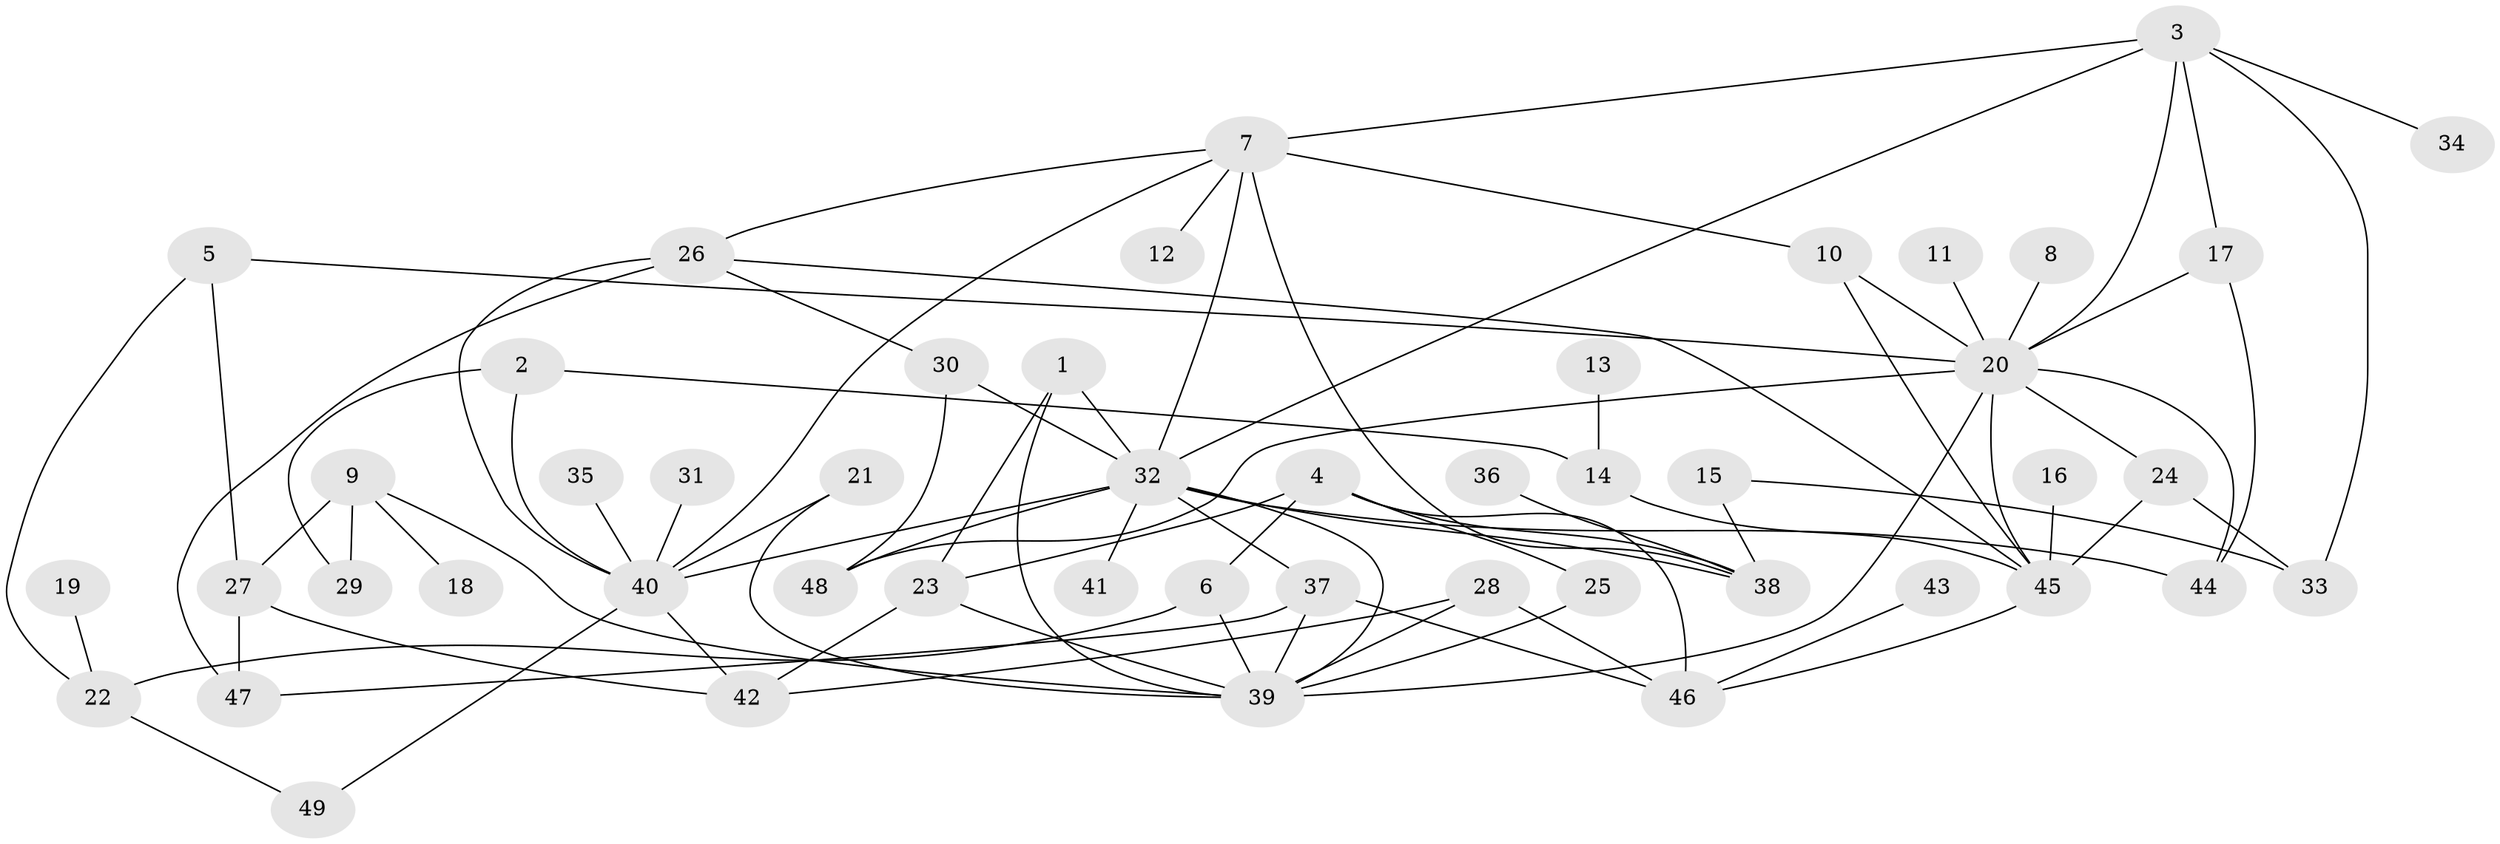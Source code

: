 // original degree distribution, {4: 0.10204081632653061, 3: 0.2653061224489796, 7: 0.030612244897959183, 6: 0.02040816326530612, 11: 0.01020408163265306, 9: 0.01020408163265306, 5: 0.030612244897959183, 2: 0.32653061224489793, 1: 0.20408163265306123}
// Generated by graph-tools (version 1.1) at 2025/25/03/09/25 03:25:25]
// undirected, 49 vertices, 85 edges
graph export_dot {
graph [start="1"]
  node [color=gray90,style=filled];
  1;
  2;
  3;
  4;
  5;
  6;
  7;
  8;
  9;
  10;
  11;
  12;
  13;
  14;
  15;
  16;
  17;
  18;
  19;
  20;
  21;
  22;
  23;
  24;
  25;
  26;
  27;
  28;
  29;
  30;
  31;
  32;
  33;
  34;
  35;
  36;
  37;
  38;
  39;
  40;
  41;
  42;
  43;
  44;
  45;
  46;
  47;
  48;
  49;
  1 -- 23 [weight=1.0];
  1 -- 32 [weight=1.0];
  1 -- 39 [weight=1.0];
  2 -- 14 [weight=1.0];
  2 -- 29 [weight=1.0];
  2 -- 40 [weight=1.0];
  3 -- 7 [weight=1.0];
  3 -- 17 [weight=1.0];
  3 -- 20 [weight=1.0];
  3 -- 32 [weight=1.0];
  3 -- 33 [weight=1.0];
  3 -- 34 [weight=1.0];
  4 -- 6 [weight=1.0];
  4 -- 23 [weight=1.0];
  4 -- 25 [weight=1.0];
  4 -- 38 [weight=1.0];
  4 -- 46 [weight=1.0];
  5 -- 20 [weight=1.0];
  5 -- 22 [weight=1.0];
  5 -- 27 [weight=1.0];
  6 -- 22 [weight=1.0];
  6 -- 39 [weight=1.0];
  7 -- 10 [weight=1.0];
  7 -- 12 [weight=1.0];
  7 -- 26 [weight=1.0];
  7 -- 32 [weight=1.0];
  7 -- 38 [weight=1.0];
  7 -- 40 [weight=1.0];
  8 -- 20 [weight=1.0];
  9 -- 18 [weight=1.0];
  9 -- 27 [weight=1.0];
  9 -- 29 [weight=1.0];
  9 -- 39 [weight=1.0];
  10 -- 20 [weight=1.0];
  10 -- 45 [weight=1.0];
  11 -- 20 [weight=1.0];
  13 -- 14 [weight=1.0];
  14 -- 45 [weight=1.0];
  15 -- 33 [weight=1.0];
  15 -- 38 [weight=1.0];
  16 -- 45 [weight=1.0];
  17 -- 20 [weight=1.0];
  17 -- 44 [weight=1.0];
  19 -- 22 [weight=1.0];
  20 -- 24 [weight=1.0];
  20 -- 39 [weight=1.0];
  20 -- 44 [weight=1.0];
  20 -- 45 [weight=1.0];
  20 -- 48 [weight=1.0];
  21 -- 39 [weight=1.0];
  21 -- 40 [weight=1.0];
  22 -- 49 [weight=1.0];
  23 -- 39 [weight=1.0];
  23 -- 42 [weight=1.0];
  24 -- 33 [weight=1.0];
  24 -- 45 [weight=1.0];
  25 -- 39 [weight=1.0];
  26 -- 30 [weight=1.0];
  26 -- 40 [weight=1.0];
  26 -- 45 [weight=1.0];
  26 -- 47 [weight=1.0];
  27 -- 42 [weight=1.0];
  27 -- 47 [weight=1.0];
  28 -- 39 [weight=1.0];
  28 -- 42 [weight=1.0];
  28 -- 46 [weight=1.0];
  30 -- 32 [weight=1.0];
  30 -- 48 [weight=1.0];
  31 -- 40 [weight=2.0];
  32 -- 37 [weight=1.0];
  32 -- 38 [weight=1.0];
  32 -- 39 [weight=1.0];
  32 -- 40 [weight=1.0];
  32 -- 41 [weight=1.0];
  32 -- 44 [weight=1.0];
  32 -- 48 [weight=1.0];
  35 -- 40 [weight=1.0];
  36 -- 38 [weight=1.0];
  37 -- 39 [weight=1.0];
  37 -- 46 [weight=1.0];
  37 -- 47 [weight=1.0];
  40 -- 42 [weight=1.0];
  40 -- 49 [weight=1.0];
  43 -- 46 [weight=1.0];
  45 -- 46 [weight=1.0];
}
